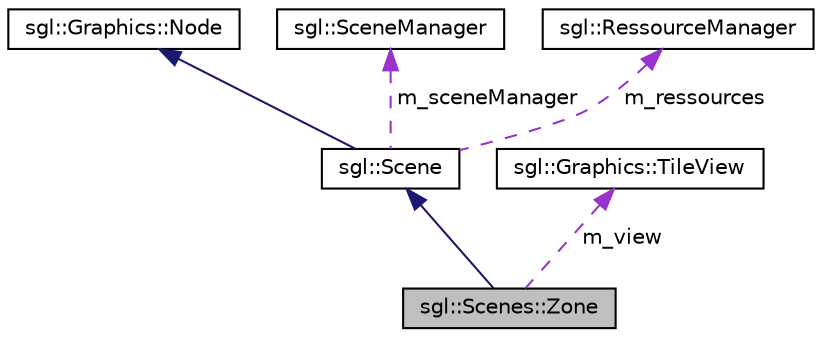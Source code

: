digraph "sgl::Scenes::Zone"
{
 // INTERACTIVE_SVG=YES
 // LATEX_PDF_SIZE
  edge [fontname="Helvetica",fontsize="10",labelfontname="Helvetica",labelfontsize="10"];
  node [fontname="Helvetica",fontsize="10",shape=record];
  Node1 [label="sgl::Scenes::Zone",height=0.2,width=0.4,color="black", fillcolor="grey75", style="filled", fontcolor="black",tooltip="A scene handling zones and transitions on a tilemap."];
  Node2 -> Node1 [dir="back",color="midnightblue",fontsize="10",style="solid",fontname="Helvetica"];
  Node2 [label="sgl::Scene",height=0.2,width=0.4,color="black", fillcolor="white", style="filled",URL="$d8/dcf/classsgl_1_1Scene.html",tooltip="Base class which every user scene must derive from."];
  Node3 -> Node2 [dir="back",color="midnightblue",fontsize="10",style="solid",fontname="Helvetica"];
  Node3 [label="sgl::Graphics::Node",height=0.2,width=0.4,color="black", fillcolor="white", style="filled",URL="$dc/dee/classsgl_1_1Graphics_1_1Node.html",tooltip="Abstract base class for a scene graph node."];
  Node4 -> Node2 [dir="back",color="darkorchid3",fontsize="10",style="dashed",label=" m_sceneManager" ,fontname="Helvetica"];
  Node4 [label="sgl::SceneManager",height=0.2,width=0.4,color="black", fillcolor="white", style="filled",URL="$de/dd2/classsgl_1_1SceneManager.html",tooltip="Scene manager, in charge of creating, handling and destroying scenes."];
  Node5 -> Node2 [dir="back",color="darkorchid3",fontsize="10",style="dashed",label=" m_ressources" ,fontname="Helvetica"];
  Node5 [label="sgl::RessourceManager",height=0.2,width=0.4,color="black", fillcolor="white", style="filled",URL="$df/d2e/classsgl_1_1RessourceManager.html",tooltip="Holds and loads ressources automatically."];
  Node6 -> Node1 [dir="back",color="darkorchid3",fontsize="10",style="dashed",label=" m_view" ,fontname="Helvetica"];
  Node6 [label="sgl::Graphics::TileView",height=0.2,width=0.4,color="black", fillcolor="white", style="filled",URL="$d2/d2a/classsgl_1_1Graphics_1_1TileView.html",tooltip="Wrapper around sf::View to manipule views using tiles coordinates."];
}
